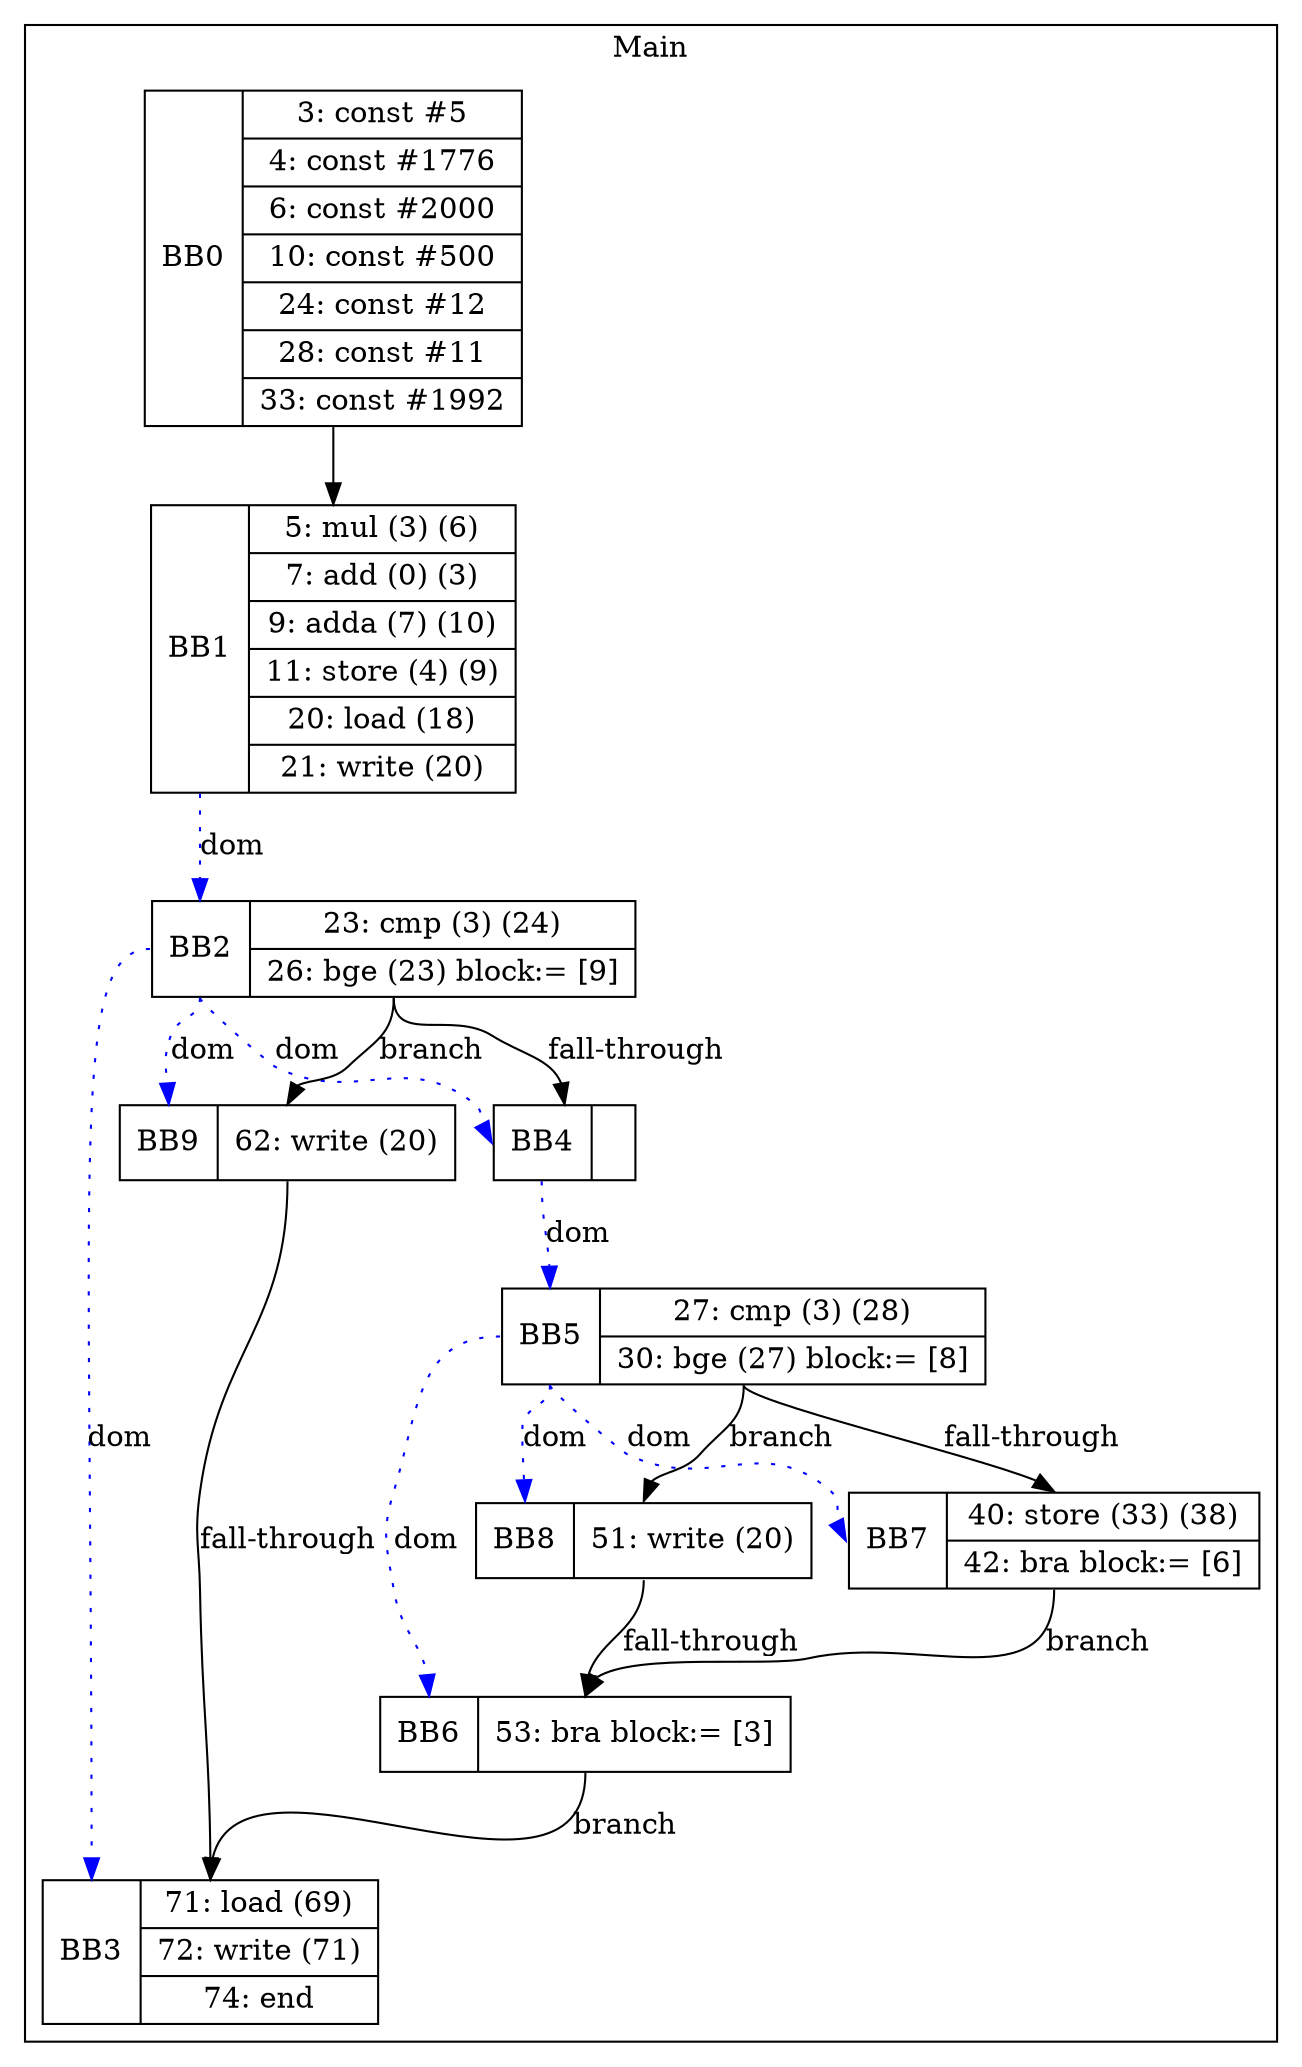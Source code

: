 digraph G {
node [shape=record];
subgraph cluster_main{
label = "Main";
BB0 [shape=record, label="<b>BB0|{3: const #5|4: const #1776|6: const #2000|10: const #500|24: const #12|28: const #11|33: const #1992}"];
BB1 [shape=record, label="<b>BB1|{5: mul (3) (6)|7: add (0) (3)|9: adda (7) (10)|11: store (4) (9)|20: load (18)|21: write (20)}"];
BB2 [shape=record, label="<b>BB2|{23: cmp (3) (24)|26: bge (23) block:= [9]}"];
BB3 [shape=record, label="<b>BB3|{71: load (69)|72: write (71)|74: end}"];
BB4 [shape=record, label="<b>BB4|}"];
BB5 [shape=record, label="<b>BB5|{27: cmp (3) (28)|30: bge (27) block:= [8]}"];
BB6 [shape=record, label="<b>BB6|{53: bra block:= [3]}"];
BB7 [shape=record, label="<b>BB7|{40: store (33) (38)|42: bra block:= [6]}"];
BB8 [shape=record, label="<b>BB8|{51: write (20)}"];
BB9 [shape=record, label="<b>BB9|{62: write (20)}"];
}
BB0:s -> BB1:n ;
BB2:b -> BB4:b [color=blue, style=dotted, label="dom"];
BB1:b -> BB2:b [color=blue, style=dotted, label="dom"];
BB5:b -> BB8:b [color=blue, style=dotted, label="dom"];
BB5:b -> BB7:b [color=blue, style=dotted, label="dom"];
BB2:b -> BB3:b [color=blue, style=dotted, label="dom"];
BB2:b -> BB9:b [color=blue, style=dotted, label="dom"];
BB4:b -> BB5:b [color=blue, style=dotted, label="dom"];
BB5:b -> BB6:b [color=blue, style=dotted, label="dom"];
BB2:s -> BB9:n [label="branch"];
BB6:s -> BB3:n [label="branch"];
BB7:s -> BB6:n [label="branch"];
BB5:s -> BB8:n [label="branch"];
BB2:s -> BB4:n [label="fall-through"];
BB5:s -> BB7:n [label="fall-through"];
BB9:s -> BB3:n [label="fall-through"];
BB8:s -> BB6:n [label="fall-through"];
}
